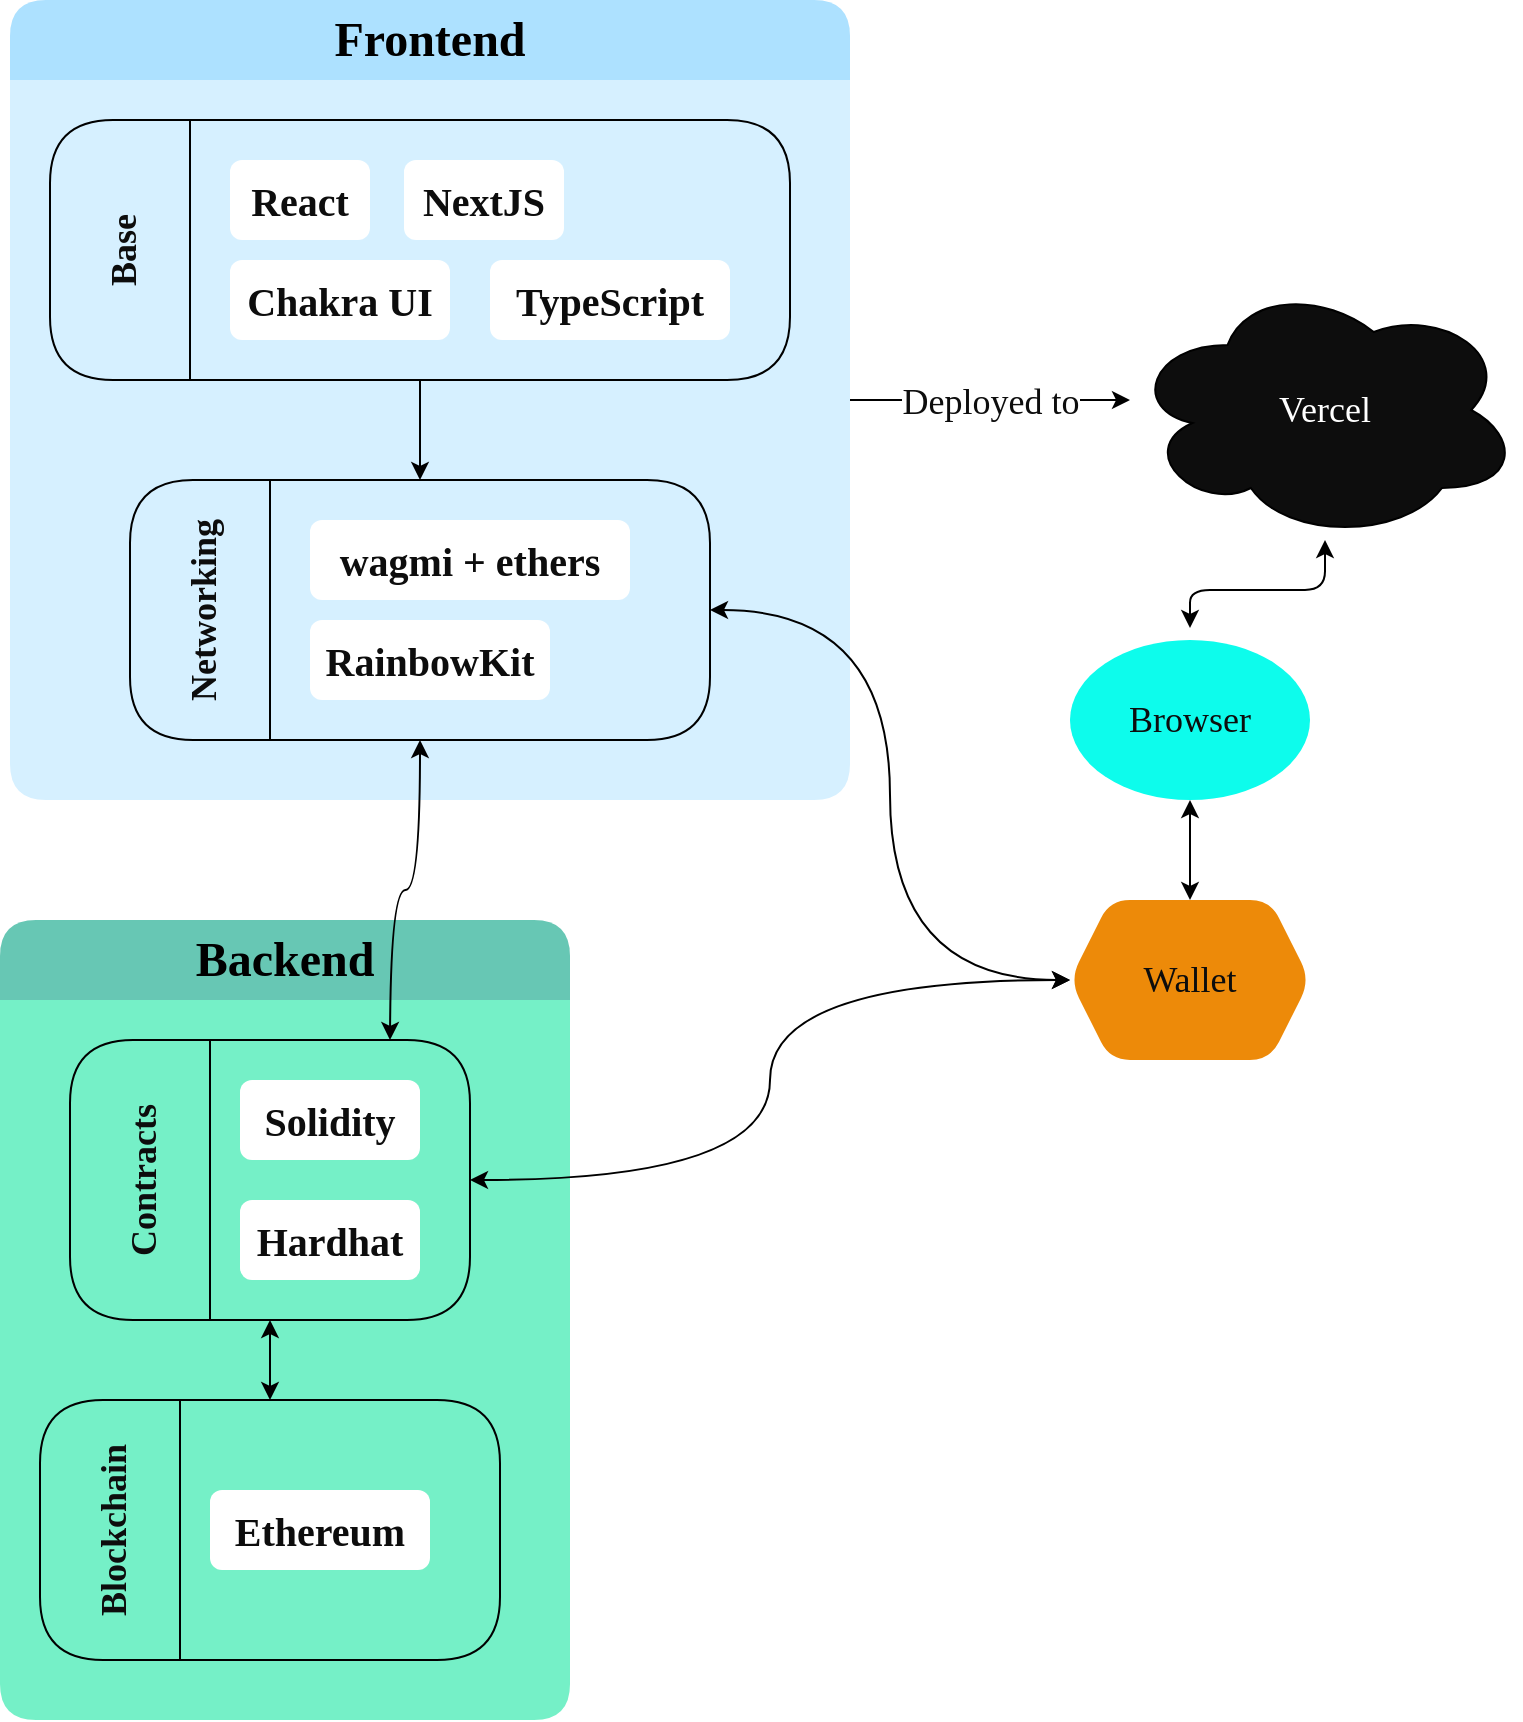 <mxfile version="20.8.5" type="github">
  <diagram id="djCnQhso6iyOhHDn8Vyo" name="Page-1">
    <mxGraphModel dx="1466" dy="879" grid="1" gridSize="10" guides="1" tooltips="1" connect="1" arrows="1" fold="1" page="1" pageScale="1" pageWidth="850" pageHeight="1100" math="0" shadow="0">
      <root>
        <mxCell id="0" />
        <mxCell id="1" parent="0" />
        <mxCell id="cMUxGQzwJz5hEzjKLesb-46" value="Deployed to" style="edgeStyle=orthogonalEdgeStyle;rounded=0;orthogonalLoop=1;jettySize=auto;html=1;fontFamily=Sofia Sans;fontSource=https%3A%2F%2Ffonts.googleapis.com%2Fcss%3Ffamily%3DSofia%2BSans;fontSize=18;fontColor=#0D0D0D;" edge="1" parent="1" source="cMUxGQzwJz5hEzjKLesb-1">
          <mxGeometry relative="1" as="geometry">
            <mxPoint x="600" y="240" as="targetPoint" />
          </mxGeometry>
        </mxCell>
        <mxCell id="cMUxGQzwJz5hEzjKLesb-1" value="Frontend" style="swimlane;whiteSpace=wrap;html=1;fillColor=#ADE1FF;swimlaneFillColor=#D6F0FF;strokeColor=none;swimlaneLine=0;fontFamily=Sofia Sans;fontSource=https%3A%2F%2Ffonts.googleapis.com%2Fcss%3Ffamily%3DSofia%2BSans;fontSize=24;startSize=40;movable=1;resizable=1;rotatable=1;deletable=1;editable=1;connectable=1;rounded=1;autosize=1;" vertex="1" parent="1">
          <mxGeometry x="40" y="40" width="420" height="400" as="geometry" />
        </mxCell>
        <mxCell id="cMUxGQzwJz5hEzjKLesb-14" value="&lt;font style=&quot;font-size: 18px;&quot;&gt;Base&lt;/font&gt;" style="swimlane;horizontal=0;whiteSpace=wrap;html=1;rounded=1;shadow=0;glass=0;comic=0;sketch=0;fontFamily=Sofia Sans;fontSource=https%3A%2F%2Ffonts.googleapis.com%2Fcss%3Ffamily%3DSofia%2BSans;fontSize=24;fontColor=#0D0D0D;fillColor=none;gradientColor=none;startSize=70;movable=1;resizable=1;rotatable=1;deletable=1;editable=1;connectable=1;" vertex="1" parent="cMUxGQzwJz5hEzjKLesb-1">
          <mxGeometry x="20" y="60" width="370" height="130" as="geometry" />
        </mxCell>
        <mxCell id="cMUxGQzwJz5hEzjKLesb-9" value="&lt;font color=&quot;#0d0d0d&quot;&gt;NextJS&lt;/font&gt;" style="rounded=1;whiteSpace=wrap;shadow=0;glass=0;sketch=0;fillColor=#FFFFFF;gradientColor=none;strokeColor=none;fontFamily=Sofia Sans;fontSource=https%3A%2F%2Ffonts.googleapis.com%2Fcss%3Ffamily%3DSofia%2BSans;fontSize=20;fontStyle=1;html=1;" vertex="1" parent="cMUxGQzwJz5hEzjKLesb-14">
          <mxGeometry x="177" y="20" width="80" height="40" as="geometry" />
        </mxCell>
        <mxCell id="cMUxGQzwJz5hEzjKLesb-8" value="&lt;font color=&quot;#0d0d0d&quot;&gt;React&lt;/font&gt;" style="rounded=1;whiteSpace=wrap;shadow=0;glass=0;sketch=0;fillColor=#FFFFFF;gradientColor=none;strokeColor=none;fontFamily=Sofia Sans;fontSource=https%3A%2F%2Ffonts.googleapis.com%2Fcss%3Ffamily%3DSofia%2BSans;fontSize=20;fontStyle=1;html=1;" vertex="1" parent="cMUxGQzwJz5hEzjKLesb-14">
          <mxGeometry x="90" y="20" width="70" height="40" as="geometry" />
        </mxCell>
        <mxCell id="cMUxGQzwJz5hEzjKLesb-15" value="&lt;font color=&quot;#0d0d0d&quot;&gt;Chakra UI&lt;/font&gt;" style="rounded=1;whiteSpace=wrap;shadow=0;glass=0;sketch=0;fillColor=#FFFFFF;gradientColor=none;strokeColor=none;fontFamily=Sofia Sans;fontSource=https%3A%2F%2Ffonts.googleapis.com%2Fcss%3Ffamily%3DSofia%2BSans;fontSize=20;fontStyle=1;html=1;" vertex="1" parent="cMUxGQzwJz5hEzjKLesb-14">
          <mxGeometry x="90" y="70" width="110" height="40" as="geometry" />
        </mxCell>
        <mxCell id="cMUxGQzwJz5hEzjKLesb-25" value="&lt;font color=&quot;#0d0d0d&quot;&gt;TypeScript&lt;br&gt;&lt;/font&gt;" style="rounded=1;whiteSpace=wrap;shadow=0;glass=0;sketch=0;fillColor=#FFFFFF;gradientColor=none;strokeColor=none;fontFamily=Sofia Sans;fontSource=https%3A%2F%2Ffonts.googleapis.com%2Fcss%3Ffamily%3DSofia%2BSans;fontSize=20;fontStyle=1;html=1;" vertex="1" parent="cMUxGQzwJz5hEzjKLesb-14">
          <mxGeometry x="220" y="70" width="120" height="40" as="geometry" />
        </mxCell>
        <mxCell id="cMUxGQzwJz5hEzjKLesb-26" value="&lt;font style=&quot;font-size: 18px;&quot;&gt;Networking&lt;/font&gt;" style="swimlane;horizontal=0;whiteSpace=wrap;html=1;rounded=1;shadow=0;glass=0;comic=0;sketch=0;fontFamily=Sofia Sans;fontSource=https%3A%2F%2Ffonts.googleapis.com%2Fcss%3Ffamily%3DSofia%2BSans;fontSize=24;fontColor=#0D0D0D;fillColor=none;gradientColor=none;startSize=70;movable=1;resizable=1;rotatable=1;deletable=1;editable=1;connectable=1;" vertex="1" parent="1">
          <mxGeometry x="100" y="280" width="290" height="130" as="geometry" />
        </mxCell>
        <mxCell id="cMUxGQzwJz5hEzjKLesb-17" value="&lt;font color=&quot;#0d0d0d&quot;&gt;wagmi + ethers&lt;br&gt;&lt;/font&gt;" style="rounded=1;whiteSpace=wrap;shadow=0;glass=0;sketch=0;fillColor=#FFFFFF;gradientColor=none;strokeColor=none;fontFamily=Sofia Sans;fontSource=https%3A%2F%2Ffonts.googleapis.com%2Fcss%3Ffamily%3DSofia%2BSans;fontSize=20;fontStyle=1;html=1;" vertex="1" parent="cMUxGQzwJz5hEzjKLesb-26">
          <mxGeometry x="90" y="20" width="160" height="40" as="geometry" />
        </mxCell>
        <mxCell id="cMUxGQzwJz5hEzjKLesb-18" value="&lt;font color=&quot;#0d0d0d&quot;&gt;RainbowKit&lt;br&gt;&lt;/font&gt;" style="rounded=1;whiteSpace=wrap;shadow=0;glass=0;sketch=0;fillColor=#FFFFFF;gradientColor=none;strokeColor=none;fontFamily=Sofia Sans;fontSource=https%3A%2F%2Ffonts.googleapis.com%2Fcss%3Ffamily%3DSofia%2BSans;fontSize=20;fontStyle=1;html=1;" vertex="1" parent="cMUxGQzwJz5hEzjKLesb-26">
          <mxGeometry x="90" y="70" width="120" height="40" as="geometry" />
        </mxCell>
        <mxCell id="cMUxGQzwJz5hEzjKLesb-32" style="edgeStyle=orthogonalEdgeStyle;rounded=0;orthogonalLoop=1;jettySize=auto;html=1;entryX=0.5;entryY=0;entryDx=0;entryDy=0;fontFamily=Sofia Sans;fontSource=https%3A%2F%2Ffonts.googleapis.com%2Fcss%3Ffamily%3DSofia%2BSans;fontSize=18;fontColor=#0D0D0D;" edge="1" parent="1" source="cMUxGQzwJz5hEzjKLesb-14" target="cMUxGQzwJz5hEzjKLesb-26">
          <mxGeometry relative="1" as="geometry" />
        </mxCell>
        <mxCell id="cMUxGQzwJz5hEzjKLesb-33" value="Backend" style="swimlane;whiteSpace=wrap;html=1;fillColor=#67C7B4;swimlaneFillColor=#75F0C7;strokeColor=none;swimlaneLine=0;fontFamily=Sofia Sans;fontSource=https%3A%2F%2Ffonts.googleapis.com%2Fcss%3Ffamily%3DSofia%2BSans;fontSize=24;startSize=40;movable=1;resizable=1;rotatable=1;deletable=1;editable=1;connectable=1;rounded=1;autosize=1;" vertex="1" parent="1">
          <mxGeometry x="35" y="500" width="285" height="400" as="geometry" />
        </mxCell>
        <mxCell id="cMUxGQzwJz5hEzjKLesb-34" value="&lt;font style=&quot;font-size: 18px;&quot;&gt;Contracts&lt;/font&gt;" style="swimlane;horizontal=0;whiteSpace=wrap;html=1;rounded=1;shadow=0;glass=0;comic=0;sketch=0;fontFamily=Sofia Sans;fontSource=https%3A%2F%2Ffonts.googleapis.com%2Fcss%3Ffamily%3DSofia%2BSans;fontSize=24;fontColor=#0D0D0D;fillColor=none;gradientColor=none;startSize=70;movable=1;resizable=1;rotatable=1;deletable=1;editable=1;connectable=1;" vertex="1" parent="cMUxGQzwJz5hEzjKLesb-33">
          <mxGeometry x="35" y="60" width="200" height="140" as="geometry" />
        </mxCell>
        <mxCell id="cMUxGQzwJz5hEzjKLesb-35" value="&lt;font color=&quot;#0d0d0d&quot;&gt;Hardhat&lt;/font&gt;" style="rounded=1;whiteSpace=wrap;shadow=0;glass=0;sketch=0;fillColor=#FFFFFF;gradientColor=none;strokeColor=none;fontFamily=Sofia Sans;fontSource=https%3A%2F%2Ffonts.googleapis.com%2Fcss%3Ffamily%3DSofia%2BSans;fontSize=20;fontStyle=1;html=1;" vertex="1" parent="cMUxGQzwJz5hEzjKLesb-34">
          <mxGeometry x="85" y="80" width="90" height="40" as="geometry" />
        </mxCell>
        <mxCell id="cMUxGQzwJz5hEzjKLesb-36" value="&lt;font color=&quot;#0d0d0d&quot;&gt;Solidity&lt;/font&gt;" style="rounded=1;whiteSpace=wrap;shadow=0;glass=0;sketch=0;fillColor=#FFFFFF;gradientColor=none;strokeColor=none;fontFamily=Sofia Sans;fontSource=https%3A%2F%2Ffonts.googleapis.com%2Fcss%3Ffamily%3DSofia%2BSans;fontSize=20;fontStyle=1;html=1;" vertex="1" parent="cMUxGQzwJz5hEzjKLesb-34">
          <mxGeometry x="85" y="20" width="90" height="40" as="geometry" />
        </mxCell>
        <mxCell id="cMUxGQzwJz5hEzjKLesb-39" value="&lt;font style=&quot;font-size: 18px;&quot;&gt;Blockchain&lt;/font&gt;" style="swimlane;horizontal=0;whiteSpace=wrap;html=1;rounded=1;shadow=0;glass=0;comic=0;sketch=0;fontFamily=Sofia Sans;fontSource=https%3A%2F%2Ffonts.googleapis.com%2Fcss%3Ffamily%3DSofia%2BSans;fontSize=24;fontColor=#0D0D0D;fillColor=none;gradientColor=none;startSize=70;movable=1;resizable=1;rotatable=1;deletable=1;editable=1;connectable=1;" vertex="1" parent="cMUxGQzwJz5hEzjKLesb-33">
          <mxGeometry x="20" y="240" width="230" height="130" as="geometry" />
        </mxCell>
        <mxCell id="cMUxGQzwJz5hEzjKLesb-40" value="&lt;font color=&quot;#0d0d0d&quot;&gt;Ethereum&lt;br&gt;&lt;/font&gt;" style="rounded=1;whiteSpace=wrap;shadow=0;glass=0;sketch=0;fillColor=#FFFFFF;gradientColor=none;strokeColor=none;fontFamily=Sofia Sans;fontSource=https%3A%2F%2Ffonts.googleapis.com%2Fcss%3Ffamily%3DSofia%2BSans;fontSize=20;fontStyle=1;html=1;" vertex="1" parent="cMUxGQzwJz5hEzjKLesb-39">
          <mxGeometry x="85" y="45" width="110" height="40" as="geometry" />
        </mxCell>
        <mxCell id="cMUxGQzwJz5hEzjKLesb-42" style="edgeStyle=orthogonalEdgeStyle;orthogonalLoop=1;jettySize=auto;html=1;entryX=0.5;entryY=0;entryDx=0;entryDy=0;fontFamily=Sofia Sans;fontSource=https%3A%2F%2Ffonts.googleapis.com%2Fcss%3Ffamily%3DSofia%2BSans;fontSize=18;fontColor=#0D0D0D;targetPerimeterSpacing=6;startArrow=classic;startFill=1;strokeColor=default;curved=1;" edge="1" parent="cMUxGQzwJz5hEzjKLesb-33" source="cMUxGQzwJz5hEzjKLesb-34" target="cMUxGQzwJz5hEzjKLesb-39">
          <mxGeometry relative="1" as="geometry" />
        </mxCell>
        <mxCell id="cMUxGQzwJz5hEzjKLesb-49" style="edgeStyle=orthogonalEdgeStyle;rounded=1;orthogonalLoop=1;jettySize=auto;html=1;fontFamily=Sofia Sans;fontSource=https%3A%2F%2Ffonts.googleapis.com%2Fcss%3Ffamily%3DSofia%2BSans;fontSize=18;fontColor=#0D0D0D;endArrow=classic;endFill=1;startArrow=classic;startFill=1;targetPerimeterSpacing=6;sourcePerimeterSpacing=0;" edge="1" parent="1" source="cMUxGQzwJz5hEzjKLesb-45" target="cMUxGQzwJz5hEzjKLesb-47">
          <mxGeometry relative="1" as="geometry" />
        </mxCell>
        <mxCell id="cMUxGQzwJz5hEzjKLesb-45" value="Vercel" style="ellipse;shape=cloud;whiteSpace=wrap;html=1;rounded=1;shadow=0;glass=0;comic=0;sketch=0;fontFamily=Sofia Sans;fontSource=https%3A%2F%2Ffonts.googleapis.com%2Fcss%3Ffamily%3DSofia%2BSans;fontSize=18;fontColor=#FFFFFF;fillColor=#0D0D0D;gradientColor=none;" vertex="1" parent="1">
          <mxGeometry x="600" y="180" width="195" height="130" as="geometry" />
        </mxCell>
        <mxCell id="cMUxGQzwJz5hEzjKLesb-47" value="Browser" style="ellipse;whiteSpace=wrap;html=1;rounded=1;shadow=0;glass=0;comic=0;sketch=0;fontFamily=Sofia Sans;fontSource=https%3A%2F%2Ffonts.googleapis.com%2Fcss%3Ffamily%3DSofia%2BSans;fontSize=18;fontColor=#0D0D0D;fillColor=#0DFCEC;gradientColor=none;strokeColor=none;" vertex="1" parent="1">
          <mxGeometry x="570" y="360" width="120" height="80" as="geometry" />
        </mxCell>
        <mxCell id="cMUxGQzwJz5hEzjKLesb-52" style="edgeStyle=orthogonalEdgeStyle;curved=1;orthogonalLoop=1;jettySize=auto;html=1;entryX=0.5;entryY=1;entryDx=0;entryDy=0;fontFamily=Sofia Sans;fontSource=https%3A%2F%2Ffonts.googleapis.com%2Fcss%3Ffamily%3DSofia%2BSans;fontSize=18;fontColor=#0D0D0D;startArrow=classic;startFill=1;endArrow=classic;endFill=1;sourcePerimeterSpacing=0;targetPerimeterSpacing=6;" edge="1" parent="1" source="cMUxGQzwJz5hEzjKLesb-51" target="cMUxGQzwJz5hEzjKLesb-47">
          <mxGeometry relative="1" as="geometry" />
        </mxCell>
        <mxCell id="cMUxGQzwJz5hEzjKLesb-53" style="edgeStyle=orthogonalEdgeStyle;curved=1;orthogonalLoop=1;jettySize=auto;html=1;entryX=1;entryY=0.5;entryDx=0;entryDy=0;fontFamily=Sofia Sans;fontSource=https%3A%2F%2Ffonts.googleapis.com%2Fcss%3Ffamily%3DSofia%2BSans;fontSize=18;fontColor=#0D0D0D;startArrow=classic;startFill=1;endArrow=classic;endFill=1;sourcePerimeterSpacing=0;targetPerimeterSpacing=6;" edge="1" parent="1" source="cMUxGQzwJz5hEzjKLesb-51" target="cMUxGQzwJz5hEzjKLesb-26">
          <mxGeometry relative="1" as="geometry" />
        </mxCell>
        <mxCell id="cMUxGQzwJz5hEzjKLesb-54" style="edgeStyle=orthogonalEdgeStyle;curved=1;orthogonalLoop=1;jettySize=auto;html=1;entryX=1;entryY=0.5;entryDx=0;entryDy=0;fontFamily=Sofia Sans;fontSource=https%3A%2F%2Ffonts.googleapis.com%2Fcss%3Ffamily%3DSofia%2BSans;fontSize=18;fontColor=#0D0D0D;startArrow=classic;startFill=1;endArrow=classic;endFill=1;sourcePerimeterSpacing=0;targetPerimeterSpacing=6;" edge="1" parent="1" source="cMUxGQzwJz5hEzjKLesb-51" target="cMUxGQzwJz5hEzjKLesb-34">
          <mxGeometry relative="1" as="geometry" />
        </mxCell>
        <mxCell id="cMUxGQzwJz5hEzjKLesb-51" value="Wallet" style="shape=hexagon;perimeter=hexagonPerimeter2;whiteSpace=wrap;html=1;fixedSize=1;rounded=1;shadow=0;glass=0;comic=0;sketch=0;fontFamily=Sofia Sans;fontSource=https%3A%2F%2Ffonts.googleapis.com%2Fcss%3Ffamily%3DSofia%2BSans;fontSize=18;fontColor=#0D0D0D;fillColor=#ED8A09;gradientColor=none;strokeColor=none;" vertex="1" parent="1">
          <mxGeometry x="570" y="490" width="120" height="80" as="geometry" />
        </mxCell>
        <mxCell id="cMUxGQzwJz5hEzjKLesb-55" style="edgeStyle=orthogonalEdgeStyle;curved=1;orthogonalLoop=1;jettySize=auto;html=1;strokeColor=default;fontFamily=Sofia Sans;fontSource=https%3A%2F%2Ffonts.googleapis.com%2Fcss%3Ffamily%3DSofia%2BSans;fontSize=18;fontColor=#12EDFC;startArrow=classic;startFill=1;endArrow=classic;endFill=1;sourcePerimeterSpacing=0;targetPerimeterSpacing=6;" edge="1" parent="1" source="cMUxGQzwJz5hEzjKLesb-26">
          <mxGeometry relative="1" as="geometry">
            <mxPoint x="230" y="560" as="targetPoint" />
          </mxGeometry>
        </mxCell>
      </root>
    </mxGraphModel>
  </diagram>
</mxfile>
